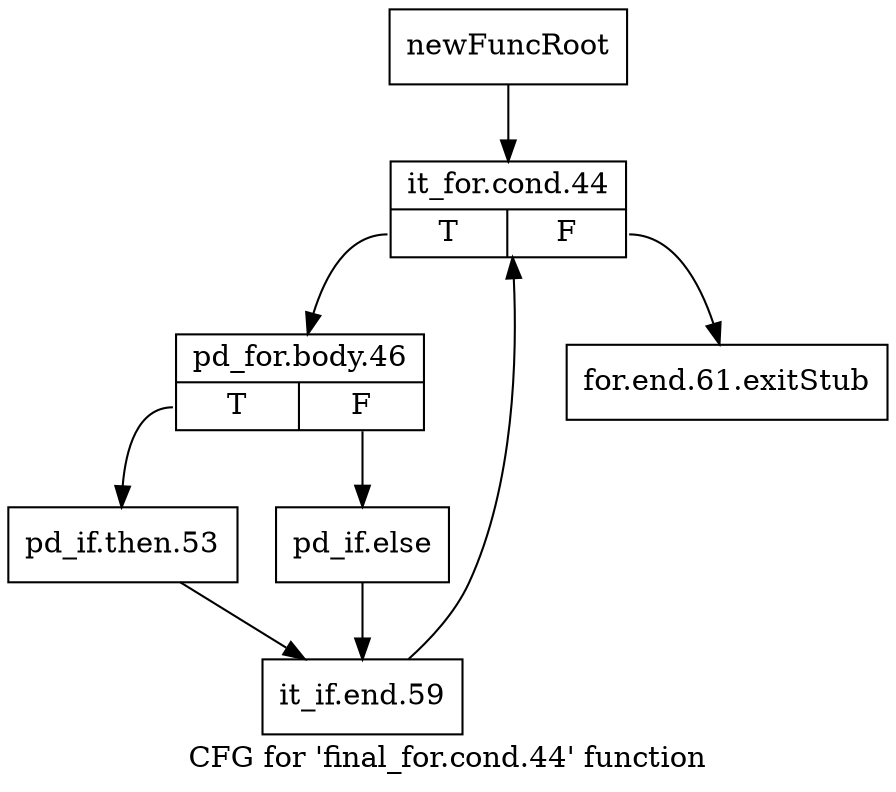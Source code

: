 digraph "CFG for 'final_for.cond.44' function" {
	label="CFG for 'final_for.cond.44' function";

	Node0xae2c9c0 [shape=record,label="{newFuncRoot}"];
	Node0xae2c9c0 -> Node0xae2ca60;
	Node0xae2ca10 [shape=record,label="{for.end.61.exitStub}"];
	Node0xae2ca60 [shape=record,label="{it_for.cond.44|{<s0>T|<s1>F}}"];
	Node0xae2ca60:s0 -> Node0xae2cab0;
	Node0xae2ca60:s1 -> Node0xae2ca10;
	Node0xae2cab0 [shape=record,label="{pd_for.body.46|{<s0>T|<s1>F}}"];
	Node0xae2cab0:s0 -> Node0xae2cb50;
	Node0xae2cab0:s1 -> Node0xae2cb00;
	Node0xae2cb00 [shape=record,label="{pd_if.else}"];
	Node0xae2cb00 -> Node0xae2cba0;
	Node0xae2cb50 [shape=record,label="{pd_if.then.53}"];
	Node0xae2cb50 -> Node0xae2cba0;
	Node0xae2cba0 [shape=record,label="{it_if.end.59}"];
	Node0xae2cba0 -> Node0xae2ca60;
}

